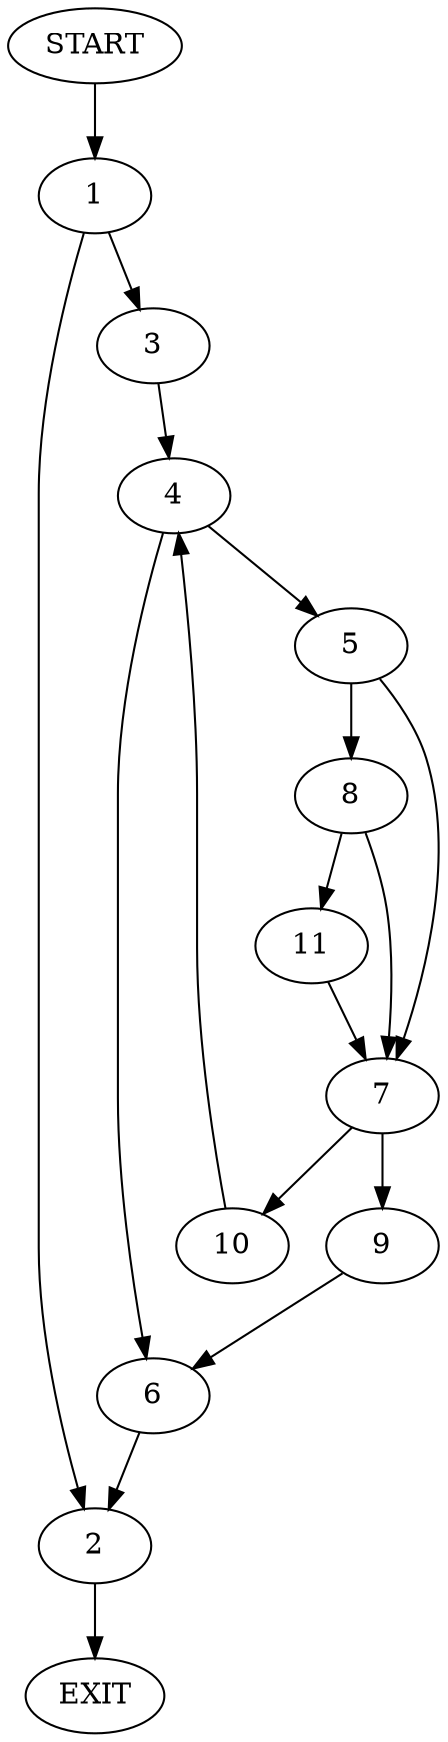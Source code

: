 digraph {
0 [label="START"]
12 [label="EXIT"]
0 -> 1
1 -> 2
1 -> 3
2 -> 12
3 -> 4
4 -> 5
4 -> 6
6 -> 2
5 -> 7
5 -> 8
7 -> 9
7 -> 10
8 -> 11
8 -> 7
11 -> 7
9 -> 6
10 -> 4
}
